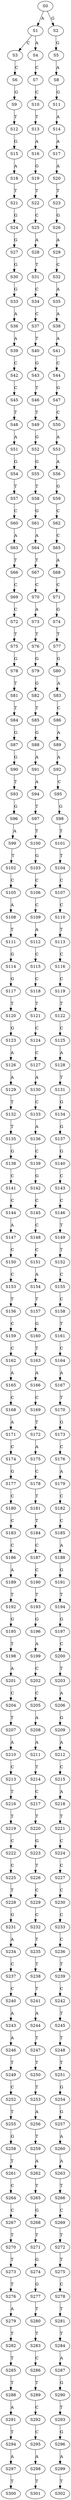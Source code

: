strict digraph  {
	S0 -> S1 [ label = A ];
	S0 -> S2 [ label = G ];
	S1 -> S3 [ label = C ];
	S1 -> S4 [ label = A ];
	S2 -> S5 [ label = G ];
	S3 -> S6 [ label = C ];
	S4 -> S7 [ label = C ];
	S5 -> S8 [ label = A ];
	S6 -> S9 [ label = G ];
	S7 -> S10 [ label = C ];
	S8 -> S11 [ label = G ];
	S9 -> S12 [ label = T ];
	S10 -> S13 [ label = T ];
	S11 -> S14 [ label = A ];
	S12 -> S15 [ label = G ];
	S13 -> S16 [ label = A ];
	S14 -> S17 [ label = A ];
	S15 -> S18 [ label = A ];
	S16 -> S19 [ label = G ];
	S17 -> S20 [ label = A ];
	S18 -> S21 [ label = T ];
	S19 -> S22 [ label = T ];
	S20 -> S23 [ label = T ];
	S21 -> S24 [ label = G ];
	S22 -> S25 [ label = C ];
	S23 -> S26 [ label = G ];
	S24 -> S27 [ label = G ];
	S25 -> S28 [ label = A ];
	S26 -> S29 [ label = A ];
	S27 -> S30 [ label = G ];
	S28 -> S31 [ label = T ];
	S29 -> S32 [ label = C ];
	S30 -> S33 [ label = G ];
	S31 -> S34 [ label = C ];
	S32 -> S35 [ label = A ];
	S33 -> S36 [ label = A ];
	S34 -> S37 [ label = C ];
	S35 -> S38 [ label = A ];
	S36 -> S39 [ label = A ];
	S37 -> S40 [ label = T ];
	S38 -> S41 [ label = A ];
	S39 -> S42 [ label = C ];
	S40 -> S43 [ label = G ];
	S41 -> S44 [ label = C ];
	S42 -> S45 [ label = C ];
	S43 -> S46 [ label = T ];
	S44 -> S47 [ label = G ];
	S45 -> S48 [ label = T ];
	S46 -> S49 [ label = T ];
	S47 -> S50 [ label = C ];
	S48 -> S51 [ label = A ];
	S49 -> S52 [ label = G ];
	S50 -> S53 [ label = A ];
	S51 -> S54 [ label = G ];
	S52 -> S55 [ label = G ];
	S53 -> S56 [ label = A ];
	S54 -> S57 [ label = T ];
	S55 -> S58 [ label = T ];
	S56 -> S59 [ label = G ];
	S57 -> S60 [ label = C ];
	S58 -> S61 [ label = G ];
	S59 -> S62 [ label = C ];
	S60 -> S63 [ label = A ];
	S61 -> S64 [ label = A ];
	S62 -> S65 [ label = C ];
	S63 -> S66 [ label = T ];
	S64 -> S67 [ label = T ];
	S65 -> S68 [ label = A ];
	S66 -> S69 [ label = C ];
	S67 -> S70 [ label = C ];
	S68 -> S71 [ label = C ];
	S69 -> S72 [ label = C ];
	S70 -> S73 [ label = A ];
	S71 -> S74 [ label = G ];
	S72 -> S75 [ label = T ];
	S73 -> S76 [ label = T ];
	S74 -> S77 [ label = T ];
	S75 -> S78 [ label = G ];
	S76 -> S79 [ label = G ];
	S77 -> S80 [ label = G ];
	S78 -> S81 [ label = T ];
	S79 -> S82 [ label = G ];
	S80 -> S83 [ label = A ];
	S81 -> S84 [ label = T ];
	S82 -> S85 [ label = T ];
	S83 -> S86 [ label = C ];
	S84 -> S87 [ label = G ];
	S85 -> S88 [ label = G ];
	S86 -> S89 [ label = A ];
	S87 -> S90 [ label = G ];
	S88 -> S91 [ label = A ];
	S89 -> S92 [ label = A ];
	S90 -> S93 [ label = T ];
	S91 -> S94 [ label = A ];
	S92 -> S95 [ label = C ];
	S93 -> S96 [ label = G ];
	S94 -> S97 [ label = T ];
	S95 -> S98 [ label = G ];
	S96 -> S99 [ label = A ];
	S97 -> S100 [ label = T ];
	S98 -> S101 [ label = T ];
	S99 -> S102 [ label = T ];
	S100 -> S103 [ label = G ];
	S101 -> S104 [ label = T ];
	S102 -> S105 [ label = C ];
	S103 -> S106 [ label = C ];
	S104 -> S107 [ label = C ];
	S105 -> S108 [ label = A ];
	S106 -> S109 [ label = C ];
	S107 -> S110 [ label = C ];
	S108 -> S111 [ label = T ];
	S109 -> S112 [ label = A ];
	S110 -> S113 [ label = T ];
	S111 -> S114 [ label = G ];
	S112 -> S115 [ label = C ];
	S113 -> S116 [ label = C ];
	S114 -> S117 [ label = G ];
	S115 -> S118 [ label = C ];
	S116 -> S119 [ label = C ];
	S117 -> S120 [ label = T ];
	S118 -> S121 [ label = T ];
	S119 -> S122 [ label = T ];
	S120 -> S123 [ label = G ];
	S121 -> S124 [ label = C ];
	S122 -> S125 [ label = C ];
	S123 -> S126 [ label = A ];
	S124 -> S127 [ label = C ];
	S125 -> S128 [ label = A ];
	S126 -> S129 [ label = A ];
	S127 -> S130 [ label = A ];
	S128 -> S131 [ label = T ];
	S129 -> S132 [ label = T ];
	S130 -> S133 [ label = C ];
	S131 -> S134 [ label = G ];
	S132 -> S135 [ label = T ];
	S133 -> S136 [ label = A ];
	S134 -> S137 [ label = G ];
	S135 -> S138 [ label = G ];
	S136 -> S139 [ label = C ];
	S137 -> S140 [ label = G ];
	S138 -> S141 [ label = C ];
	S139 -> S142 [ label = G ];
	S140 -> S143 [ label = C ];
	S141 -> S144 [ label = C ];
	S142 -> S145 [ label = C ];
	S143 -> S146 [ label = C ];
	S144 -> S147 [ label = A ];
	S145 -> S148 [ label = C ];
	S146 -> S149 [ label = T ];
	S147 -> S150 [ label = C ];
	S148 -> S151 [ label = C ];
	S149 -> S152 [ label = T ];
	S150 -> S153 [ label = C ];
	S151 -> S154 [ label = A ];
	S152 -> S155 [ label = C ];
	S153 -> S156 [ label = T ];
	S154 -> S157 [ label = T ];
	S155 -> S158 [ label = C ];
	S156 -> S159 [ label = C ];
	S157 -> S160 [ label = G ];
	S158 -> S161 [ label = T ];
	S159 -> S162 [ label = C ];
	S160 -> S163 [ label = T ];
	S161 -> S164 [ label = C ];
	S162 -> S165 [ label = A ];
	S163 -> S166 [ label = A ];
	S164 -> S167 [ label = A ];
	S165 -> S168 [ label = C ];
	S166 -> S169 [ label = C ];
	S167 -> S170 [ label = T ];
	S168 -> S171 [ label = A ];
	S169 -> S172 [ label = T ];
	S170 -> S173 [ label = G ];
	S171 -> S174 [ label = C ];
	S172 -> S175 [ label = A ];
	S173 -> S176 [ label = C ];
	S174 -> S177 [ label = G ];
	S175 -> S178 [ label = C ];
	S176 -> S179 [ label = A ];
	S177 -> S180 [ label = C ];
	S178 -> S181 [ label = T ];
	S179 -> S182 [ label = C ];
	S180 -> S183 [ label = C ];
	S181 -> S184 [ label = T ];
	S182 -> S185 [ label = C ];
	S183 -> S186 [ label = C ];
	S184 -> S187 [ label = C ];
	S185 -> S188 [ label = A ];
	S186 -> S189 [ label = A ];
	S187 -> S190 [ label = C ];
	S188 -> S191 [ label = G ];
	S189 -> S192 [ label = T ];
	S190 -> S193 [ label = T ];
	S191 -> S194 [ label = T ];
	S192 -> S195 [ label = G ];
	S193 -> S196 [ label = G ];
	S194 -> S197 [ label = G ];
	S195 -> S198 [ label = T ];
	S196 -> S199 [ label = A ];
	S197 -> S200 [ label = C ];
	S198 -> S201 [ label = A ];
	S199 -> S202 [ label = C ];
	S200 -> S203 [ label = T ];
	S201 -> S204 [ label = C ];
	S202 -> S205 [ label = C ];
	S203 -> S206 [ label = A ];
	S204 -> S207 [ label = T ];
	S205 -> S208 [ label = A ];
	S206 -> S209 [ label = G ];
	S207 -> S210 [ label = A ];
	S208 -> S211 [ label = A ];
	S209 -> S212 [ label = A ];
	S210 -> S213 [ label = C ];
	S211 -> S214 [ label = T ];
	S212 -> S215 [ label = C ];
	S213 -> S216 [ label = T ];
	S214 -> S217 [ label = C ];
	S215 -> S218 [ label = A ];
	S216 -> S219 [ label = T ];
	S217 -> S220 [ label = T ];
	S218 -> S221 [ label = T ];
	S219 -> S222 [ label = C ];
	S220 -> S223 [ label = G ];
	S221 -> S224 [ label = C ];
	S222 -> S225 [ label = C ];
	S223 -> S226 [ label = T ];
	S224 -> S227 [ label = C ];
	S225 -> S228 [ label = T ];
	S226 -> S229 [ label = C ];
	S227 -> S230 [ label = C ];
	S228 -> S231 [ label = G ];
	S229 -> S232 [ label = C ];
	S230 -> S233 [ label = C ];
	S231 -> S234 [ label = A ];
	S232 -> S235 [ label = T ];
	S233 -> S236 [ label = C ];
	S234 -> S237 [ label = C ];
	S235 -> S238 [ label = T ];
	S236 -> S239 [ label = T ];
	S237 -> S240 [ label = C ];
	S238 -> S241 [ label = T ];
	S239 -> S242 [ label = C ];
	S240 -> S243 [ label = A ];
	S241 -> S244 [ label = A ];
	S242 -> S245 [ label = T ];
	S243 -> S246 [ label = A ];
	S244 -> S247 [ label = T ];
	S245 -> S248 [ label = T ];
	S246 -> S249 [ label = T ];
	S247 -> S250 [ label = T ];
	S248 -> S251 [ label = T ];
	S249 -> S252 [ label = C ];
	S250 -> S253 [ label = T ];
	S251 -> S254 [ label = G ];
	S252 -> S255 [ label = T ];
	S253 -> S256 [ label = A ];
	S254 -> S257 [ label = G ];
	S255 -> S258 [ label = G ];
	S256 -> S259 [ label = T ];
	S257 -> S260 [ label = A ];
	S258 -> S261 [ label = T ];
	S259 -> S262 [ label = A ];
	S260 -> S263 [ label = A ];
	S261 -> S264 [ label = C ];
	S262 -> S265 [ label = T ];
	S263 -> S266 [ label = T ];
	S264 -> S267 [ label = C ];
	S265 -> S268 [ label = G ];
	S266 -> S269 [ label = C ];
	S267 -> S270 [ label = T ];
	S268 -> S271 [ label = T ];
	S269 -> S272 [ label = T ];
	S270 -> S273 [ label = T ];
	S271 -> S274 [ label = G ];
	S272 -> S275 [ label = T ];
	S273 -> S276 [ label = T ];
	S274 -> S277 [ label = G ];
	S275 -> S278 [ label = C ];
	S276 -> S279 [ label = A ];
	S277 -> S280 [ label = T ];
	S278 -> S281 [ label = T ];
	S279 -> S282 [ label = T ];
	S280 -> S283 [ label = T ];
	S281 -> S284 [ label = T ];
	S282 -> S285 [ label = T ];
	S283 -> S286 [ label = C ];
	S284 -> S287 [ label = A ];
	S285 -> S288 [ label = T ];
	S286 -> S289 [ label = T ];
	S287 -> S290 [ label = G ];
	S288 -> S291 [ label = A ];
	S289 -> S292 [ label = C ];
	S290 -> S293 [ label = T ];
	S291 -> S294 [ label = T ];
	S292 -> S295 [ label = C ];
	S293 -> S296 [ label = G ];
	S294 -> S297 [ label = A ];
	S295 -> S298 [ label = A ];
	S296 -> S299 [ label = A ];
	S297 -> S300 [ label = T ];
	S298 -> S301 [ label = T ];
	S299 -> S302 [ label = T ];
}

